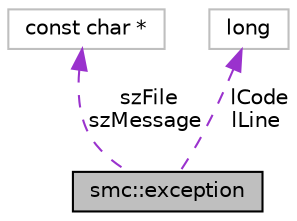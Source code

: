 digraph "smc::exception"
{
 // LATEX_PDF_SIZE
  edge [fontname="Helvetica",fontsize="10",labelfontname="Helvetica",labelfontsize="10"];
  node [fontname="Helvetica",fontsize="10",shape=record];
  Node1 [label="smc::exception",height=0.2,width=0.4,color="black", fillcolor="grey75", style="filled", fontcolor="black",tooltip="SMC Exception class."];
  Node2 -> Node1 [dir="back",color="darkorchid3",fontsize="10",style="dashed",label=" szFile\nszMessage" ,fontname="Helvetica"];
  Node2 [label="const char *",height=0.2,width=0.4,color="grey75", fillcolor="white", style="filled",tooltip=" "];
  Node3 -> Node1 [dir="back",color="darkorchid3",fontsize="10",style="dashed",label=" lCode\nlLine" ,fontname="Helvetica"];
  Node3 [label="long",height=0.2,width=0.4,color="grey75", fillcolor="white", style="filled",tooltip=" "];
}
